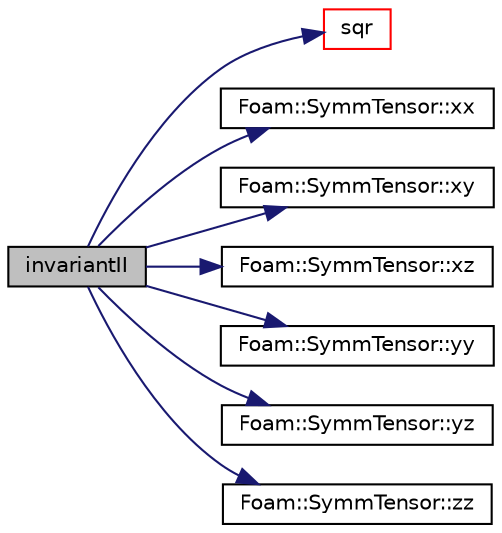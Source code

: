 digraph "invariantII"
{
  bgcolor="transparent";
  edge [fontname="Helvetica",fontsize="10",labelfontname="Helvetica",labelfontsize="10"];
  node [fontname="Helvetica",fontsize="10",shape=record];
  rankdir="LR";
  Node1 [label="invariantII",height=0.2,width=0.4,color="black", fillcolor="grey75", style="filled", fontcolor="black"];
  Node1 -> Node2 [color="midnightblue",fontsize="10",style="solid",fontname="Helvetica"];
  Node2 [label="sqr",height=0.2,width=0.4,color="red",URL="$a10979.html#a277dc11c581d53826ab5090b08f3b17b"];
  Node1 -> Node3 [color="midnightblue",fontsize="10",style="solid",fontname="Helvetica"];
  Node3 [label="Foam::SymmTensor::xx",height=0.2,width=0.4,color="black",URL="$a02611.html#adefeff2f0e457c0e62a5e9d1292e3569"];
  Node1 -> Node4 [color="midnightblue",fontsize="10",style="solid",fontname="Helvetica"];
  Node4 [label="Foam::SymmTensor::xy",height=0.2,width=0.4,color="black",URL="$a02611.html#a9eba447e6738c78e6b0694c15b09236e"];
  Node1 -> Node5 [color="midnightblue",fontsize="10",style="solid",fontname="Helvetica"];
  Node5 [label="Foam::SymmTensor::xz",height=0.2,width=0.4,color="black",URL="$a02611.html#a217bb40fe6bbc4fd0d1f61fb1585d47e"];
  Node1 -> Node6 [color="midnightblue",fontsize="10",style="solid",fontname="Helvetica"];
  Node6 [label="Foam::SymmTensor::yy",height=0.2,width=0.4,color="black",URL="$a02611.html#a1fabd792063b2f2c0c53693512a5baeb"];
  Node1 -> Node7 [color="midnightblue",fontsize="10",style="solid",fontname="Helvetica"];
  Node7 [label="Foam::SymmTensor::yz",height=0.2,width=0.4,color="black",URL="$a02611.html#aded7c943a25c96a9b28f63116b1060c8"];
  Node1 -> Node8 [color="midnightblue",fontsize="10",style="solid",fontname="Helvetica"];
  Node8 [label="Foam::SymmTensor::zz",height=0.2,width=0.4,color="black",URL="$a02611.html#ad557e07a1361f2a9875b25deead0beb8"];
}
